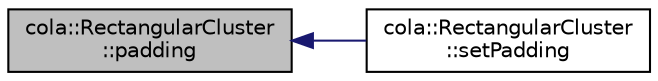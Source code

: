 digraph "cola::RectangularCluster::padding"
{
  edge [fontname="Helvetica",fontsize="10",labelfontname="Helvetica",labelfontsize="10"];
  node [fontname="Helvetica",fontsize="10",shape=record];
  rankdir="LR";
  Node9 [label="cola::RectangularCluster\l::padding",height=0.2,width=0.4,color="black", fillcolor="grey75", style="filled", fontcolor="black"];
  Node9 -> Node10 [dir="back",color="midnightblue",fontsize="10",style="solid",fontname="Helvetica"];
  Node10 [label="cola::RectangularCluster\l::setPadding",height=0.2,width=0.4,color="black", fillcolor="white", style="filled",URL="$classcola_1_1RectangularCluster.html#aa651e97fd7fb86c036c6acc5bdb3a817",tooltip="Sets the padding box for this cluster. "];
}
